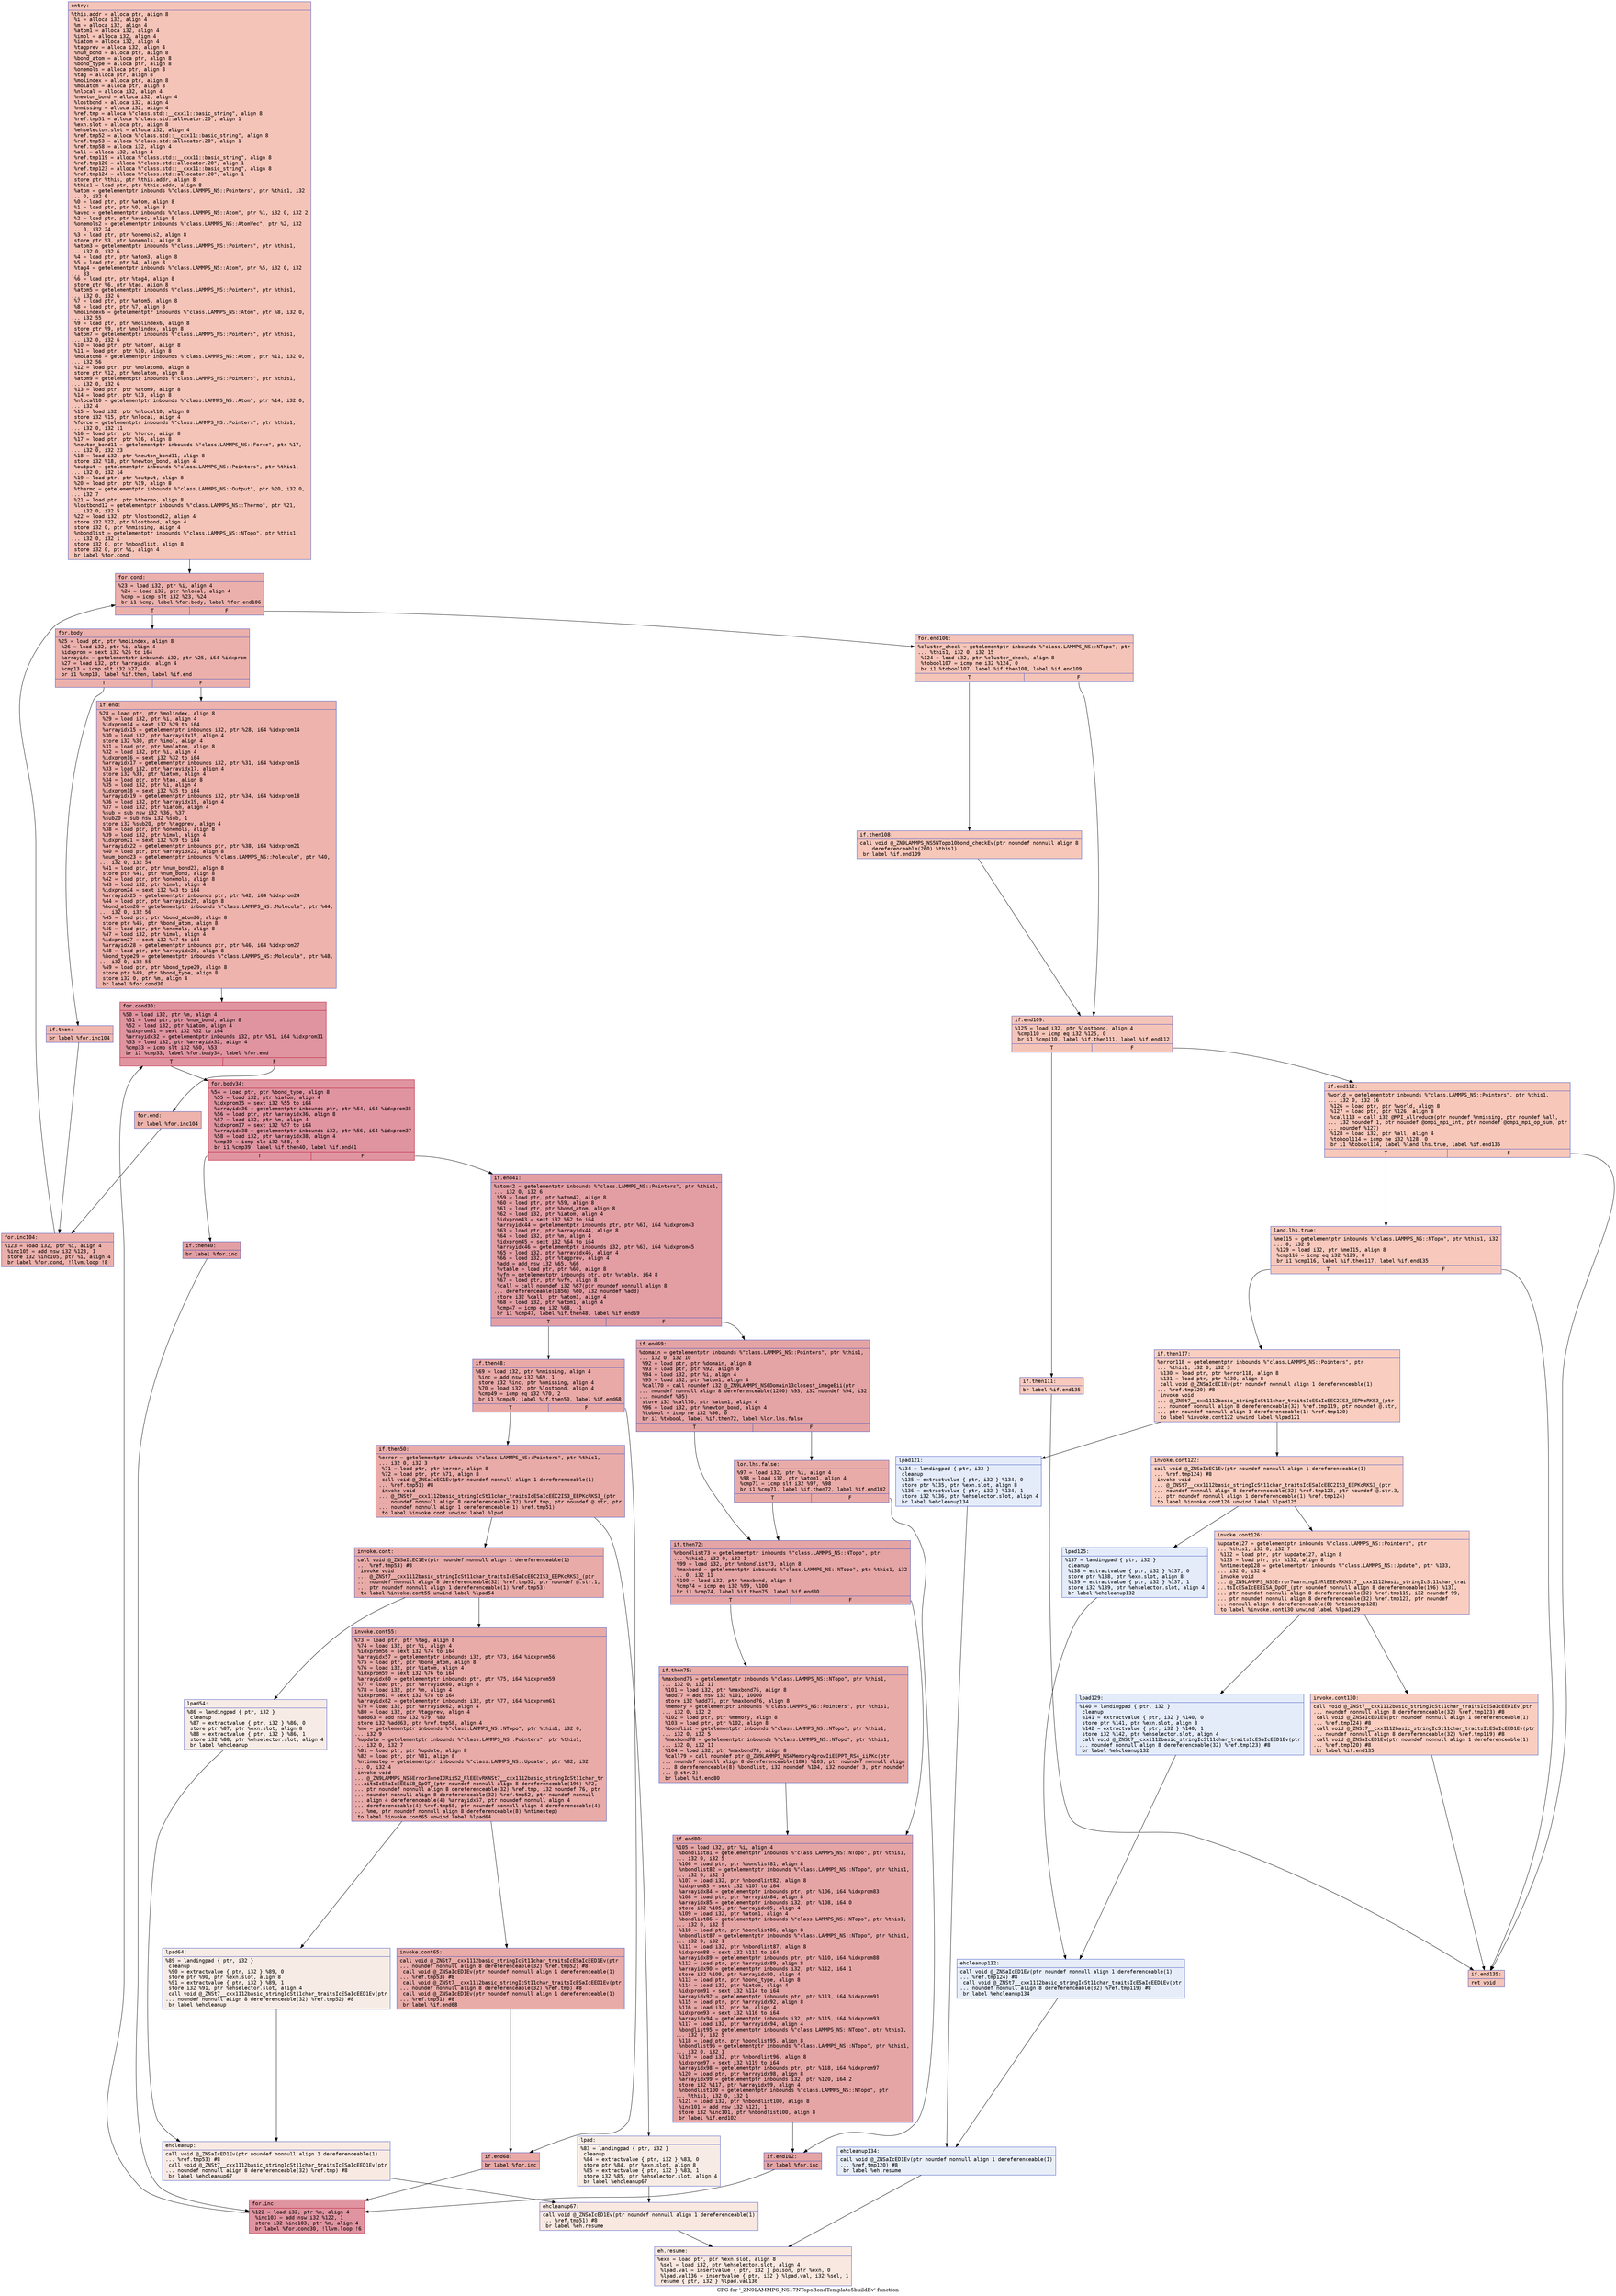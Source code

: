 digraph "CFG for '_ZN9LAMMPS_NS17NTopoBondTemplate5buildEv' function" {
	label="CFG for '_ZN9LAMMPS_NS17NTopoBondTemplate5buildEv' function";

	Node0x55579a8b9a80 [shape=record,color="#3d50c3ff", style=filled, fillcolor="#e97a5f70" fontname="Courier",label="{entry:\l|  %this.addr = alloca ptr, align 8\l  %i = alloca i32, align 4\l  %m = alloca i32, align 4\l  %atom1 = alloca i32, align 4\l  %imol = alloca i32, align 4\l  %iatom = alloca i32, align 4\l  %tagprev = alloca i32, align 4\l  %num_bond = alloca ptr, align 8\l  %bond_atom = alloca ptr, align 8\l  %bond_type = alloca ptr, align 8\l  %onemols = alloca ptr, align 8\l  %tag = alloca ptr, align 8\l  %molindex = alloca ptr, align 8\l  %molatom = alloca ptr, align 8\l  %nlocal = alloca i32, align 4\l  %newton_bond = alloca i32, align 4\l  %lostbond = alloca i32, align 4\l  %nmissing = alloca i32, align 4\l  %ref.tmp = alloca %\"class.std::__cxx11::basic_string\", align 8\l  %ref.tmp51 = alloca %\"class.std::allocator.20\", align 1\l  %exn.slot = alloca ptr, align 8\l  %ehselector.slot = alloca i32, align 4\l  %ref.tmp52 = alloca %\"class.std::__cxx11::basic_string\", align 8\l  %ref.tmp53 = alloca %\"class.std::allocator.20\", align 1\l  %ref.tmp58 = alloca i32, align 4\l  %all = alloca i32, align 4\l  %ref.tmp119 = alloca %\"class.std::__cxx11::basic_string\", align 8\l  %ref.tmp120 = alloca %\"class.std::allocator.20\", align 1\l  %ref.tmp123 = alloca %\"class.std::__cxx11::basic_string\", align 8\l  %ref.tmp124 = alloca %\"class.std::allocator.20\", align 1\l  store ptr %this, ptr %this.addr, align 8\l  %this1 = load ptr, ptr %this.addr, align 8\l  %atom = getelementptr inbounds %\"class.LAMMPS_NS::Pointers\", ptr %this1, i32\l... 0, i32 6\l  %0 = load ptr, ptr %atom, align 8\l  %1 = load ptr, ptr %0, align 8\l  %avec = getelementptr inbounds %\"class.LAMMPS_NS::Atom\", ptr %1, i32 0, i32 2\l  %2 = load ptr, ptr %avec, align 8\l  %onemols2 = getelementptr inbounds %\"class.LAMMPS_NS::AtomVec\", ptr %2, i32\l... 0, i32 24\l  %3 = load ptr, ptr %onemols2, align 8\l  store ptr %3, ptr %onemols, align 8\l  %atom3 = getelementptr inbounds %\"class.LAMMPS_NS::Pointers\", ptr %this1,\l... i32 0, i32 6\l  %4 = load ptr, ptr %atom3, align 8\l  %5 = load ptr, ptr %4, align 8\l  %tag4 = getelementptr inbounds %\"class.LAMMPS_NS::Atom\", ptr %5, i32 0, i32\l... 33\l  %6 = load ptr, ptr %tag4, align 8\l  store ptr %6, ptr %tag, align 8\l  %atom5 = getelementptr inbounds %\"class.LAMMPS_NS::Pointers\", ptr %this1,\l... i32 0, i32 6\l  %7 = load ptr, ptr %atom5, align 8\l  %8 = load ptr, ptr %7, align 8\l  %molindex6 = getelementptr inbounds %\"class.LAMMPS_NS::Atom\", ptr %8, i32 0,\l... i32 55\l  %9 = load ptr, ptr %molindex6, align 8\l  store ptr %9, ptr %molindex, align 8\l  %atom7 = getelementptr inbounds %\"class.LAMMPS_NS::Pointers\", ptr %this1,\l... i32 0, i32 6\l  %10 = load ptr, ptr %atom7, align 8\l  %11 = load ptr, ptr %10, align 8\l  %molatom8 = getelementptr inbounds %\"class.LAMMPS_NS::Atom\", ptr %11, i32 0,\l... i32 56\l  %12 = load ptr, ptr %molatom8, align 8\l  store ptr %12, ptr %molatom, align 8\l  %atom9 = getelementptr inbounds %\"class.LAMMPS_NS::Pointers\", ptr %this1,\l... i32 0, i32 6\l  %13 = load ptr, ptr %atom9, align 8\l  %14 = load ptr, ptr %13, align 8\l  %nlocal10 = getelementptr inbounds %\"class.LAMMPS_NS::Atom\", ptr %14, i32 0,\l... i32 4\l  %15 = load i32, ptr %nlocal10, align 8\l  store i32 %15, ptr %nlocal, align 4\l  %force = getelementptr inbounds %\"class.LAMMPS_NS::Pointers\", ptr %this1,\l... i32 0, i32 11\l  %16 = load ptr, ptr %force, align 8\l  %17 = load ptr, ptr %16, align 8\l  %newton_bond11 = getelementptr inbounds %\"class.LAMMPS_NS::Force\", ptr %17,\l... i32 0, i32 23\l  %18 = load i32, ptr %newton_bond11, align 8\l  store i32 %18, ptr %newton_bond, align 4\l  %output = getelementptr inbounds %\"class.LAMMPS_NS::Pointers\", ptr %this1,\l... i32 0, i32 14\l  %19 = load ptr, ptr %output, align 8\l  %20 = load ptr, ptr %19, align 8\l  %thermo = getelementptr inbounds %\"class.LAMMPS_NS::Output\", ptr %20, i32 0,\l... i32 7\l  %21 = load ptr, ptr %thermo, align 8\l  %lostbond12 = getelementptr inbounds %\"class.LAMMPS_NS::Thermo\", ptr %21,\l... i32 0, i32 5\l  %22 = load i32, ptr %lostbond12, align 4\l  store i32 %22, ptr %lostbond, align 4\l  store i32 0, ptr %nmissing, align 4\l  %nbondlist = getelementptr inbounds %\"class.LAMMPS_NS::NTopo\", ptr %this1,\l... i32 0, i32 1\l  store i32 0, ptr %nbondlist, align 8\l  store i32 0, ptr %i, align 4\l  br label %for.cond\l}"];
	Node0x55579a8b9a80 -> Node0x55579a8be770[tooltip="entry -> for.cond\nProbability 100.00%" ];
	Node0x55579a8be770 [shape=record,color="#3d50c3ff", style=filled, fillcolor="#d24b4070" fontname="Courier",label="{for.cond:\l|  %23 = load i32, ptr %i, align 4\l  %24 = load i32, ptr %nlocal, align 4\l  %cmp = icmp slt i32 %23, %24\l  br i1 %cmp, label %for.body, label %for.end106\l|{<s0>T|<s1>F}}"];
	Node0x55579a8be770:s0 -> Node0x55579a8bea10[tooltip="for.cond -> for.body\nProbability 96.88%" ];
	Node0x55579a8be770:s1 -> Node0x55579a8bea90[tooltip="for.cond -> for.end106\nProbability 3.12%" ];
	Node0x55579a8bea10 [shape=record,color="#3d50c3ff", style=filled, fillcolor="#d24b4070" fontname="Courier",label="{for.body:\l|  %25 = load ptr, ptr %molindex, align 8\l  %26 = load i32, ptr %i, align 4\l  %idxprom = sext i32 %26 to i64\l  %arrayidx = getelementptr inbounds i32, ptr %25, i64 %idxprom\l  %27 = load i32, ptr %arrayidx, align 4\l  %cmp13 = icmp slt i32 %27, 0\l  br i1 %cmp13, label %if.then, label %if.end\l|{<s0>T|<s1>F}}"];
	Node0x55579a8bea10:s0 -> Node0x55579a8bef50[tooltip="for.body -> if.then\nProbability 37.50%" ];
	Node0x55579a8bea10:s1 -> Node0x55579a8befc0[tooltip="for.body -> if.end\nProbability 62.50%" ];
	Node0x55579a8bef50 [shape=record,color="#3d50c3ff", style=filled, fillcolor="#dc5d4a70" fontname="Courier",label="{if.then:\l|  br label %for.inc104\l}"];
	Node0x55579a8bef50 -> Node0x55579a8bf0e0[tooltip="if.then -> for.inc104\nProbability 100.00%" ];
	Node0x55579a8befc0 [shape=record,color="#3d50c3ff", style=filled, fillcolor="#d6524470" fontname="Courier",label="{if.end:\l|  %28 = load ptr, ptr %molindex, align 8\l  %29 = load i32, ptr %i, align 4\l  %idxprom14 = sext i32 %29 to i64\l  %arrayidx15 = getelementptr inbounds i32, ptr %28, i64 %idxprom14\l  %30 = load i32, ptr %arrayidx15, align 4\l  store i32 %30, ptr %imol, align 4\l  %31 = load ptr, ptr %molatom, align 8\l  %32 = load i32, ptr %i, align 4\l  %idxprom16 = sext i32 %32 to i64\l  %arrayidx17 = getelementptr inbounds i32, ptr %31, i64 %idxprom16\l  %33 = load i32, ptr %arrayidx17, align 4\l  store i32 %33, ptr %iatom, align 4\l  %34 = load ptr, ptr %tag, align 8\l  %35 = load i32, ptr %i, align 4\l  %idxprom18 = sext i32 %35 to i64\l  %arrayidx19 = getelementptr inbounds i32, ptr %34, i64 %idxprom18\l  %36 = load i32, ptr %arrayidx19, align 4\l  %37 = load i32, ptr %iatom, align 4\l  %sub = sub nsw i32 %36, %37\l  %sub20 = sub nsw i32 %sub, 1\l  store i32 %sub20, ptr %tagprev, align 4\l  %38 = load ptr, ptr %onemols, align 8\l  %39 = load i32, ptr %imol, align 4\l  %idxprom21 = sext i32 %39 to i64\l  %arrayidx22 = getelementptr inbounds ptr, ptr %38, i64 %idxprom21\l  %40 = load ptr, ptr %arrayidx22, align 8\l  %num_bond23 = getelementptr inbounds %\"class.LAMMPS_NS::Molecule\", ptr %40,\l... i32 0, i32 54\l  %41 = load ptr, ptr %num_bond23, align 8\l  store ptr %41, ptr %num_bond, align 8\l  %42 = load ptr, ptr %onemols, align 8\l  %43 = load i32, ptr %imol, align 4\l  %idxprom24 = sext i32 %43 to i64\l  %arrayidx25 = getelementptr inbounds ptr, ptr %42, i64 %idxprom24\l  %44 = load ptr, ptr %arrayidx25, align 8\l  %bond_atom26 = getelementptr inbounds %\"class.LAMMPS_NS::Molecule\", ptr %44,\l... i32 0, i32 56\l  %45 = load ptr, ptr %bond_atom26, align 8\l  store ptr %45, ptr %bond_atom, align 8\l  %46 = load ptr, ptr %onemols, align 8\l  %47 = load i32, ptr %imol, align 4\l  %idxprom27 = sext i32 %47 to i64\l  %arrayidx28 = getelementptr inbounds ptr, ptr %46, i64 %idxprom27\l  %48 = load ptr, ptr %arrayidx28, align 8\l  %bond_type29 = getelementptr inbounds %\"class.LAMMPS_NS::Molecule\", ptr %48,\l... i32 0, i32 55\l  %49 = load ptr, ptr %bond_type29, align 8\l  store ptr %49, ptr %bond_type, align 8\l  store i32 0, ptr %m, align 4\l  br label %for.cond30\l}"];
	Node0x55579a8befc0 -> Node0x55579a8c1e40[tooltip="if.end -> for.cond30\nProbability 100.00%" ];
	Node0x55579a8c1e40 [shape=record,color="#b70d28ff", style=filled, fillcolor="#b70d2870" fontname="Courier",label="{for.cond30:\l|  %50 = load i32, ptr %m, align 4\l  %51 = load ptr, ptr %num_bond, align 8\l  %52 = load i32, ptr %iatom, align 4\l  %idxprom31 = sext i32 %52 to i64\l  %arrayidx32 = getelementptr inbounds i32, ptr %51, i64 %idxprom31\l  %53 = load i32, ptr %arrayidx32, align 4\l  %cmp33 = icmp slt i32 %50, %53\l  br i1 %cmp33, label %for.body34, label %for.end\l|{<s0>T|<s1>F}}"];
	Node0x55579a8c1e40:s0 -> Node0x55579a8c2350[tooltip="for.cond30 -> for.body34\nProbability 96.88%" ];
	Node0x55579a8c1e40:s1 -> Node0x55579a8c23d0[tooltip="for.cond30 -> for.end\nProbability 3.12%" ];
	Node0x55579a8c2350 [shape=record,color="#b70d28ff", style=filled, fillcolor="#b70d2870" fontname="Courier",label="{for.body34:\l|  %54 = load ptr, ptr %bond_type, align 8\l  %55 = load i32, ptr %iatom, align 4\l  %idxprom35 = sext i32 %55 to i64\l  %arrayidx36 = getelementptr inbounds ptr, ptr %54, i64 %idxprom35\l  %56 = load ptr, ptr %arrayidx36, align 8\l  %57 = load i32, ptr %m, align 4\l  %idxprom37 = sext i32 %57 to i64\l  %arrayidx38 = getelementptr inbounds i32, ptr %56, i64 %idxprom37\l  %58 = load i32, ptr %arrayidx38, align 4\l  %cmp39 = icmp sle i32 %58, 0\l  br i1 %cmp39, label %if.then40, label %if.end41\l|{<s0>T|<s1>F}}"];
	Node0x55579a8c2350:s0 -> Node0x55579a8c2b00[tooltip="for.body34 -> if.then40\nProbability 50.00%" ];
	Node0x55579a8c2350:s1 -> Node0x55579a8c2b80[tooltip="for.body34 -> if.end41\nProbability 50.00%" ];
	Node0x55579a8c2b00 [shape=record,color="#3d50c3ff", style=filled, fillcolor="#be242e70" fontname="Courier",label="{if.then40:\l|  br label %for.inc\l}"];
	Node0x55579a8c2b00 -> Node0x55579a8c2cb0[tooltip="if.then40 -> for.inc\nProbability 100.00%" ];
	Node0x55579a8c2b80 [shape=record,color="#3d50c3ff", style=filled, fillcolor="#be242e70" fontname="Courier",label="{if.end41:\l|  %atom42 = getelementptr inbounds %\"class.LAMMPS_NS::Pointers\", ptr %this1,\l... i32 0, i32 6\l  %59 = load ptr, ptr %atom42, align 8\l  %60 = load ptr, ptr %59, align 8\l  %61 = load ptr, ptr %bond_atom, align 8\l  %62 = load i32, ptr %iatom, align 4\l  %idxprom43 = sext i32 %62 to i64\l  %arrayidx44 = getelementptr inbounds ptr, ptr %61, i64 %idxprom43\l  %63 = load ptr, ptr %arrayidx44, align 8\l  %64 = load i32, ptr %m, align 4\l  %idxprom45 = sext i32 %64 to i64\l  %arrayidx46 = getelementptr inbounds i32, ptr %63, i64 %idxprom45\l  %65 = load i32, ptr %arrayidx46, align 4\l  %66 = load i32, ptr %tagprev, align 4\l  %add = add nsw i32 %65, %66\l  %vtable = load ptr, ptr %60, align 8\l  %vfn = getelementptr inbounds ptr, ptr %vtable, i64 8\l  %67 = load ptr, ptr %vfn, align 8\l  %call = call noundef i32 %67(ptr noundef nonnull align 8\l... dereferenceable(1856) %60, i32 noundef %add)\l  store i32 %call, ptr %atom1, align 4\l  %68 = load i32, ptr %atom1, align 4\l  %cmp47 = icmp eq i32 %68, -1\l  br i1 %cmp47, label %if.then48, label %if.end69\l|{<s0>T|<s1>F}}"];
	Node0x55579a8c2b80:s0 -> Node0x55579a8be2a0[tooltip="if.end41 -> if.then48\nProbability 37.50%" ];
	Node0x55579a8c2b80:s1 -> Node0x55579a8c4220[tooltip="if.end41 -> if.end69\nProbability 62.50%" ];
	Node0x55579a8be2a0 [shape=record,color="#3d50c3ff", style=filled, fillcolor="#ca3b3770" fontname="Courier",label="{if.then48:\l|  %69 = load i32, ptr %nmissing, align 4\l  %inc = add nsw i32 %69, 1\l  store i32 %inc, ptr %nmissing, align 4\l  %70 = load i32, ptr %lostbond, align 4\l  %cmp49 = icmp eq i32 %70, 2\l  br i1 %cmp49, label %if.then50, label %if.end68\l|{<s0>T|<s1>F}}"];
	Node0x55579a8be2a0:s0 -> Node0x55579a8c46b0[tooltip="if.then48 -> if.then50\nProbability 50.00%" ];
	Node0x55579a8be2a0:s1 -> Node0x55579a8c4730[tooltip="if.then48 -> if.end68\nProbability 50.00%" ];
	Node0x55579a8c46b0 [shape=record,color="#3d50c3ff", style=filled, fillcolor="#cc403a70" fontname="Courier",label="{if.then50:\l|  %error = getelementptr inbounds %\"class.LAMMPS_NS::Pointers\", ptr %this1,\l... i32 0, i32 3\l  %71 = load ptr, ptr %error, align 8\l  %72 = load ptr, ptr %71, align 8\l  call void @_ZNSaIcEC1Ev(ptr noundef nonnull align 1 dereferenceable(1)\l... %ref.tmp51) #8\l  invoke void\l... @_ZNSt7__cxx1112basic_stringIcSt11char_traitsIcESaIcEEC2IS3_EEPKcRKS3_(ptr\l... noundef nonnull align 8 dereferenceable(32) %ref.tmp, ptr noundef @.str, ptr\l... noundef nonnull align 1 dereferenceable(1) %ref.tmp51)\l          to label %invoke.cont unwind label %lpad\l}"];
	Node0x55579a8c46b0 -> Node0x55579a8c4d90[tooltip="if.then50 -> invoke.cont\nProbability 100.00%" ];
	Node0x55579a8c46b0 -> Node0x55579a8c4e70[tooltip="if.then50 -> lpad\nProbability 0.00%" ];
	Node0x55579a8c4d90 [shape=record,color="#3d50c3ff", style=filled, fillcolor="#cc403a70" fontname="Courier",label="{invoke.cont:\l|  call void @_ZNSaIcEC1Ev(ptr noundef nonnull align 1 dereferenceable(1)\l... %ref.tmp53) #8\l  invoke void\l... @_ZNSt7__cxx1112basic_stringIcSt11char_traitsIcESaIcEEC2IS3_EEPKcRKS3_(ptr\l... noundef nonnull align 8 dereferenceable(32) %ref.tmp52, ptr noundef @.str.1,\l... ptr noundef nonnull align 1 dereferenceable(1) %ref.tmp53)\l          to label %invoke.cont55 unwind label %lpad54\l}"];
	Node0x55579a8c4d90 -> Node0x55579a8c5200[tooltip="invoke.cont -> invoke.cont55\nProbability 100.00%" ];
	Node0x55579a8c4d90 -> Node0x55579a8c5250[tooltip="invoke.cont -> lpad54\nProbability 0.00%" ];
	Node0x55579a8c5200 [shape=record,color="#3d50c3ff", style=filled, fillcolor="#cc403a70" fontname="Courier",label="{invoke.cont55:\l|  %73 = load ptr, ptr %tag, align 8\l  %74 = load i32, ptr %i, align 4\l  %idxprom56 = sext i32 %74 to i64\l  %arrayidx57 = getelementptr inbounds i32, ptr %73, i64 %idxprom56\l  %75 = load ptr, ptr %bond_atom, align 8\l  %76 = load i32, ptr %iatom, align 4\l  %idxprom59 = sext i32 %76 to i64\l  %arrayidx60 = getelementptr inbounds ptr, ptr %75, i64 %idxprom59\l  %77 = load ptr, ptr %arrayidx60, align 8\l  %78 = load i32, ptr %m, align 4\l  %idxprom61 = sext i32 %78 to i64\l  %arrayidx62 = getelementptr inbounds i32, ptr %77, i64 %idxprom61\l  %79 = load i32, ptr %arrayidx62, align 4\l  %80 = load i32, ptr %tagprev, align 4\l  %add63 = add nsw i32 %79, %80\l  store i32 %add63, ptr %ref.tmp58, align 4\l  %me = getelementptr inbounds %\"class.LAMMPS_NS::NTopo\", ptr %this1, i32 0,\l... i32 9\l  %update = getelementptr inbounds %\"class.LAMMPS_NS::Pointers\", ptr %this1,\l... i32 0, i32 7\l  %81 = load ptr, ptr %update, align 8\l  %82 = load ptr, ptr %81, align 8\l  %ntimestep = getelementptr inbounds %\"class.LAMMPS_NS::Update\", ptr %82, i32\l... 0, i32 4\l  invoke void\l... @_ZN9LAMMPS_NS5Error3oneIJRiiS2_RlEEEvRKNSt7__cxx1112basic_stringIcSt11char_tr\l...aitsIcESaIcEEEiSB_DpOT_(ptr noundef nonnull align 8 dereferenceable(196) %72,\l... ptr noundef nonnull align 8 dereferenceable(32) %ref.tmp, i32 noundef 76, ptr\l... noundef nonnull align 8 dereferenceable(32) %ref.tmp52, ptr noundef nonnull\l... align 4 dereferenceable(4) %arrayidx57, ptr noundef nonnull align 4\l... dereferenceable(4) %ref.tmp58, ptr noundef nonnull align 4 dereferenceable(4)\l... %me, ptr noundef nonnull align 8 dereferenceable(8) %ntimestep)\l          to label %invoke.cont65 unwind label %lpad64\l}"];
	Node0x55579a8c5200 -> Node0x55579a8c51b0[tooltip="invoke.cont55 -> invoke.cont65\nProbability 100.00%" ];
	Node0x55579a8c5200 -> Node0x55579a8c62c0[tooltip="invoke.cont55 -> lpad64\nProbability 0.00%" ];
	Node0x55579a8c51b0 [shape=record,color="#3d50c3ff", style=filled, fillcolor="#cc403a70" fontname="Courier",label="{invoke.cont65:\l|  call void @_ZNSt7__cxx1112basic_stringIcSt11char_traitsIcESaIcEED1Ev(ptr\l... noundef nonnull align 8 dereferenceable(32) %ref.tmp52) #8\l  call void @_ZNSaIcED1Ev(ptr noundef nonnull align 1 dereferenceable(1)\l... %ref.tmp53) #8\l  call void @_ZNSt7__cxx1112basic_stringIcSt11char_traitsIcESaIcEED1Ev(ptr\l... noundef nonnull align 8 dereferenceable(32) %ref.tmp) #8\l  call void @_ZNSaIcED1Ev(ptr noundef nonnull align 1 dereferenceable(1)\l... %ref.tmp51) #8\l  br label %if.end68\l}"];
	Node0x55579a8c51b0 -> Node0x55579a8c4730[tooltip="invoke.cont65 -> if.end68\nProbability 100.00%" ];
	Node0x55579a8c4e70 [shape=record,color="#3d50c3ff", style=filled, fillcolor="#ecd3c570" fontname="Courier",label="{lpad:\l|  %83 = landingpad \{ ptr, i32 \}\l          cleanup\l  %84 = extractvalue \{ ptr, i32 \} %83, 0\l  store ptr %84, ptr %exn.slot, align 8\l  %85 = extractvalue \{ ptr, i32 \} %83, 1\l  store i32 %85, ptr %ehselector.slot, align 4\l  br label %ehcleanup67\l}"];
	Node0x55579a8c4e70 -> Node0x55579a8c6f90[tooltip="lpad -> ehcleanup67\nProbability 100.00%" ];
	Node0x55579a8c5250 [shape=record,color="#3d50c3ff", style=filled, fillcolor="#ecd3c570" fontname="Courier",label="{lpad54:\l|  %86 = landingpad \{ ptr, i32 \}\l          cleanup\l  %87 = extractvalue \{ ptr, i32 \} %86, 0\l  store ptr %87, ptr %exn.slot, align 8\l  %88 = extractvalue \{ ptr, i32 \} %86, 1\l  store i32 %88, ptr %ehselector.slot, align 4\l  br label %ehcleanup\l}"];
	Node0x55579a8c5250 -> Node0x55579a8c7360[tooltip="lpad54 -> ehcleanup\nProbability 100.00%" ];
	Node0x55579a8c62c0 [shape=record,color="#3d50c3ff", style=filled, fillcolor="#ecd3c570" fontname="Courier",label="{lpad64:\l|  %89 = landingpad \{ ptr, i32 \}\l          cleanup\l  %90 = extractvalue \{ ptr, i32 \} %89, 0\l  store ptr %90, ptr %exn.slot, align 8\l  %91 = extractvalue \{ ptr, i32 \} %89, 1\l  store i32 %91, ptr %ehselector.slot, align 4\l  call void @_ZNSt7__cxx1112basic_stringIcSt11char_traitsIcESaIcEED1Ev(ptr\l... noundef nonnull align 8 dereferenceable(32) %ref.tmp52) #8\l  br label %ehcleanup\l}"];
	Node0x55579a8c62c0 -> Node0x55579a8c7360[tooltip="lpad64 -> ehcleanup\nProbability 100.00%" ];
	Node0x55579a8c7360 [shape=record,color="#3d50c3ff", style=filled, fillcolor="#efcebd70" fontname="Courier",label="{ehcleanup:\l|  call void @_ZNSaIcED1Ev(ptr noundef nonnull align 1 dereferenceable(1)\l... %ref.tmp53) #8\l  call void @_ZNSt7__cxx1112basic_stringIcSt11char_traitsIcESaIcEED1Ev(ptr\l... noundef nonnull align 8 dereferenceable(32) %ref.tmp) #8\l  br label %ehcleanup67\l}"];
	Node0x55579a8c7360 -> Node0x55579a8c6f90[tooltip="ehcleanup -> ehcleanup67\nProbability 100.00%" ];
	Node0x55579a8c6f90 [shape=record,color="#3d50c3ff", style=filled, fillcolor="#f1ccb870" fontname="Courier",label="{ehcleanup67:\l|  call void @_ZNSaIcED1Ev(ptr noundef nonnull align 1 dereferenceable(1)\l... %ref.tmp51) #8\l  br label %eh.resume\l}"];
	Node0x55579a8c6f90 -> Node0x55579a8c7c70[tooltip="ehcleanup67 -> eh.resume\nProbability 100.00%" ];
	Node0x55579a8c4730 [shape=record,color="#3d50c3ff", style=filled, fillcolor="#ca3b3770" fontname="Courier",label="{if.end68:\l|  br label %for.inc\l}"];
	Node0x55579a8c4730 -> Node0x55579a8c2cb0[tooltip="if.end68 -> for.inc\nProbability 100.00%" ];
	Node0x55579a8c4220 [shape=record,color="#3d50c3ff", style=filled, fillcolor="#c32e3170" fontname="Courier",label="{if.end69:\l|  %domain = getelementptr inbounds %\"class.LAMMPS_NS::Pointers\", ptr %this1,\l... i32 0, i32 10\l  %92 = load ptr, ptr %domain, align 8\l  %93 = load ptr, ptr %92, align 8\l  %94 = load i32, ptr %i, align 4\l  %95 = load i32, ptr %atom1, align 4\l  %call70 = call noundef i32 @_ZN9LAMMPS_NS6Domain13closest_imageEii(ptr\l... noundef nonnull align 8 dereferenceable(1200) %93, i32 noundef %94, i32\l... noundef %95)\l  store i32 %call70, ptr %atom1, align 4\l  %96 = load i32, ptr %newton_bond, align 4\l  %tobool = icmp ne i32 %96, 0\l  br i1 %tobool, label %if.then72, label %lor.lhs.false\l|{<s0>T|<s1>F}}"];
	Node0x55579a8c4220:s0 -> Node0x55579a8c14b0[tooltip="if.end69 -> if.then72\nProbability 62.50%" ];
	Node0x55579a8c4220:s1 -> Node0x55579a8c1500[tooltip="if.end69 -> lor.lhs.false\nProbability 37.50%" ];
	Node0x55579a8c1500 [shape=record,color="#3d50c3ff", style=filled, fillcolor="#cc403a70" fontname="Courier",label="{lor.lhs.false:\l|  %97 = load i32, ptr %i, align 4\l  %98 = load i32, ptr %atom1, align 4\l  %cmp71 = icmp slt i32 %97, %98\l  br i1 %cmp71, label %if.then72, label %if.end102\l|{<s0>T|<s1>F}}"];
	Node0x55579a8c1500:s0 -> Node0x55579a8c14b0[tooltip="lor.lhs.false -> if.then72\nProbability 50.00%" ];
	Node0x55579a8c1500:s1 -> Node0x55579a8c1840[tooltip="lor.lhs.false -> if.end102\nProbability 50.00%" ];
	Node0x55579a8c14b0 [shape=record,color="#3d50c3ff", style=filled, fillcolor="#c5333470" fontname="Courier",label="{if.then72:\l|  %nbondlist73 = getelementptr inbounds %\"class.LAMMPS_NS::NTopo\", ptr\l... %this1, i32 0, i32 1\l  %99 = load i32, ptr %nbondlist73, align 8\l  %maxbond = getelementptr inbounds %\"class.LAMMPS_NS::NTopo\", ptr %this1, i32\l... 0, i32 11\l  %100 = load i32, ptr %maxbond, align 8\l  %cmp74 = icmp eq i32 %99, %100\l  br i1 %cmp74, label %if.then75, label %if.end80\l|{<s0>T|<s1>F}}"];
	Node0x55579a8c14b0:s0 -> Node0x55579a8c93f0[tooltip="if.then72 -> if.then75\nProbability 50.00%" ];
	Node0x55579a8c14b0:s1 -> Node0x55579a8c9470[tooltip="if.then72 -> if.end80\nProbability 50.00%" ];
	Node0x55579a8c93f0 [shape=record,color="#3d50c3ff", style=filled, fillcolor="#cc403a70" fontname="Courier",label="{if.then75:\l|  %maxbond76 = getelementptr inbounds %\"class.LAMMPS_NS::NTopo\", ptr %this1,\l... i32 0, i32 11\l  %101 = load i32, ptr %maxbond76, align 8\l  %add77 = add nsw i32 %101, 10000\l  store i32 %add77, ptr %maxbond76, align 8\l  %memory = getelementptr inbounds %\"class.LAMMPS_NS::Pointers\", ptr %this1,\l... i32 0, i32 2\l  %102 = load ptr, ptr %memory, align 8\l  %103 = load ptr, ptr %102, align 8\l  %bondlist = getelementptr inbounds %\"class.LAMMPS_NS::NTopo\", ptr %this1,\l... i32 0, i32 5\l  %maxbond78 = getelementptr inbounds %\"class.LAMMPS_NS::NTopo\", ptr %this1,\l... i32 0, i32 11\l  %104 = load i32, ptr %maxbond78, align 8\l  %call79 = call noundef ptr @_ZN9LAMMPS_NS6Memory4growIiEEPPT_RS4_iiPKc(ptr\l... noundef nonnull align 8 dereferenceable(184) %103, ptr noundef nonnull align\l... 8 dereferenceable(8) %bondlist, i32 noundef %104, i32 noundef 3, ptr noundef\l... @.str.2)\l  br label %if.end80\l}"];
	Node0x55579a8c93f0 -> Node0x55579a8c9470[tooltip="if.then75 -> if.end80\nProbability 100.00%" ];
	Node0x55579a8c9470 [shape=record,color="#3d50c3ff", style=filled, fillcolor="#c5333470" fontname="Courier",label="{if.end80:\l|  %105 = load i32, ptr %i, align 4\l  %bondlist81 = getelementptr inbounds %\"class.LAMMPS_NS::NTopo\", ptr %this1,\l... i32 0, i32 5\l  %106 = load ptr, ptr %bondlist81, align 8\l  %nbondlist82 = getelementptr inbounds %\"class.LAMMPS_NS::NTopo\", ptr %this1,\l... i32 0, i32 1\l  %107 = load i32, ptr %nbondlist82, align 8\l  %idxprom83 = sext i32 %107 to i64\l  %arrayidx84 = getelementptr inbounds ptr, ptr %106, i64 %idxprom83\l  %108 = load ptr, ptr %arrayidx84, align 8\l  %arrayidx85 = getelementptr inbounds i32, ptr %108, i64 0\l  store i32 %105, ptr %arrayidx85, align 4\l  %109 = load i32, ptr %atom1, align 4\l  %bondlist86 = getelementptr inbounds %\"class.LAMMPS_NS::NTopo\", ptr %this1,\l... i32 0, i32 5\l  %110 = load ptr, ptr %bondlist86, align 8\l  %nbondlist87 = getelementptr inbounds %\"class.LAMMPS_NS::NTopo\", ptr %this1,\l... i32 0, i32 1\l  %111 = load i32, ptr %nbondlist87, align 8\l  %idxprom88 = sext i32 %111 to i64\l  %arrayidx89 = getelementptr inbounds ptr, ptr %110, i64 %idxprom88\l  %112 = load ptr, ptr %arrayidx89, align 8\l  %arrayidx90 = getelementptr inbounds i32, ptr %112, i64 1\l  store i32 %109, ptr %arrayidx90, align 4\l  %113 = load ptr, ptr %bond_type, align 8\l  %114 = load i32, ptr %iatom, align 4\l  %idxprom91 = sext i32 %114 to i64\l  %arrayidx92 = getelementptr inbounds ptr, ptr %113, i64 %idxprom91\l  %115 = load ptr, ptr %arrayidx92, align 8\l  %116 = load i32, ptr %m, align 4\l  %idxprom93 = sext i32 %116 to i64\l  %arrayidx94 = getelementptr inbounds i32, ptr %115, i64 %idxprom93\l  %117 = load i32, ptr %arrayidx94, align 4\l  %bondlist95 = getelementptr inbounds %\"class.LAMMPS_NS::NTopo\", ptr %this1,\l... i32 0, i32 5\l  %118 = load ptr, ptr %bondlist95, align 8\l  %nbondlist96 = getelementptr inbounds %\"class.LAMMPS_NS::NTopo\", ptr %this1,\l... i32 0, i32 1\l  %119 = load i32, ptr %nbondlist96, align 8\l  %idxprom97 = sext i32 %119 to i64\l  %arrayidx98 = getelementptr inbounds ptr, ptr %118, i64 %idxprom97\l  %120 = load ptr, ptr %arrayidx98, align 8\l  %arrayidx99 = getelementptr inbounds i32, ptr %120, i64 2\l  store i32 %117, ptr %arrayidx99, align 4\l  %nbondlist100 = getelementptr inbounds %\"class.LAMMPS_NS::NTopo\", ptr\l... %this1, i32 0, i32 1\l  %121 = load i32, ptr %nbondlist100, align 8\l  %inc101 = add nsw i32 %121, 1\l  store i32 %inc101, ptr %nbondlist100, align 8\l  br label %if.end102\l}"];
	Node0x55579a8c9470 -> Node0x55579a8c1840[tooltip="if.end80 -> if.end102\nProbability 100.00%" ];
	Node0x55579a8c1840 [shape=record,color="#3d50c3ff", style=filled, fillcolor="#c32e3170" fontname="Courier",label="{if.end102:\l|  br label %for.inc\l}"];
	Node0x55579a8c1840 -> Node0x55579a8c2cb0[tooltip="if.end102 -> for.inc\nProbability 100.00%" ];
	Node0x55579a8c2cb0 [shape=record,color="#b70d28ff", style=filled, fillcolor="#b70d2870" fontname="Courier",label="{for.inc:\l|  %122 = load i32, ptr %m, align 4\l  %inc103 = add nsw i32 %122, 1\l  store i32 %inc103, ptr %m, align 4\l  br label %for.cond30, !llvm.loop !6\l}"];
	Node0x55579a8c2cb0 -> Node0x55579a8c1e40[tooltip="for.inc -> for.cond30\nProbability 100.00%" ];
	Node0x55579a8c23d0 [shape=record,color="#3d50c3ff", style=filled, fillcolor="#d6524470" fontname="Courier",label="{for.end:\l|  br label %for.inc104\l}"];
	Node0x55579a8c23d0 -> Node0x55579a8bf0e0[tooltip="for.end -> for.inc104\nProbability 100.00%" ];
	Node0x55579a8bf0e0 [shape=record,color="#3d50c3ff", style=filled, fillcolor="#d24b4070" fontname="Courier",label="{for.inc104:\l|  %123 = load i32, ptr %i, align 4\l  %inc105 = add nsw i32 %123, 1\l  store i32 %inc105, ptr %i, align 4\l  br label %for.cond, !llvm.loop !8\l}"];
	Node0x55579a8bf0e0 -> Node0x55579a8be770[tooltip="for.inc104 -> for.cond\nProbability 100.00%" ];
	Node0x55579a8bea90 [shape=record,color="#3d50c3ff", style=filled, fillcolor="#e97a5f70" fontname="Courier",label="{for.end106:\l|  %cluster_check = getelementptr inbounds %\"class.LAMMPS_NS::NTopo\", ptr\l... %this1, i32 0, i32 15\l  %124 = load i32, ptr %cluster_check, align 8\l  %tobool107 = icmp ne i32 %124, 0\l  br i1 %tobool107, label %if.then108, label %if.end109\l|{<s0>T|<s1>F}}"];
	Node0x55579a8bea90:s0 -> Node0x55579a8cdfe0[tooltip="for.end106 -> if.then108\nProbability 62.50%" ];
	Node0x55579a8bea90:s1 -> Node0x55579a8ce060[tooltip="for.end106 -> if.end109\nProbability 37.50%" ];
	Node0x55579a8cdfe0 [shape=record,color="#3d50c3ff", style=filled, fillcolor="#ec7f6370" fontname="Courier",label="{if.then108:\l|  call void @_ZN9LAMMPS_NS5NTopo10bond_checkEv(ptr noundef nonnull align 8\l... dereferenceable(260) %this1)\l  br label %if.end109\l}"];
	Node0x55579a8cdfe0 -> Node0x55579a8ce060[tooltip="if.then108 -> if.end109\nProbability 100.00%" ];
	Node0x55579a8ce060 [shape=record,color="#3d50c3ff", style=filled, fillcolor="#e97a5f70" fontname="Courier",label="{if.end109:\l|  %125 = load i32, ptr %lostbond, align 4\l  %cmp110 = icmp eq i32 %125, 0\l  br i1 %cmp110, label %if.then111, label %if.end112\l|{<s0>T|<s1>F}}"];
	Node0x55579a8ce060:s0 -> Node0x55579a8ce500[tooltip="if.end109 -> if.then111\nProbability 37.50%" ];
	Node0x55579a8ce060:s1 -> Node0x55579a8ce550[tooltip="if.end109 -> if.end112\nProbability 62.50%" ];
	Node0x55579a8ce500 [shape=record,color="#3d50c3ff", style=filled, fillcolor="#ef886b70" fontname="Courier",label="{if.then111:\l|  br label %if.end135\l}"];
	Node0x55579a8ce500 -> Node0x55579a8ce680[tooltip="if.then111 -> if.end135\nProbability 100.00%" ];
	Node0x55579a8ce550 [shape=record,color="#3d50c3ff", style=filled, fillcolor="#ec7f6370" fontname="Courier",label="{if.end112:\l|  %world = getelementptr inbounds %\"class.LAMMPS_NS::Pointers\", ptr %this1,\l... i32 0, i32 16\l  %126 = load ptr, ptr %world, align 8\l  %127 = load ptr, ptr %126, align 8\l  %call113 = call i32 @MPI_Allreduce(ptr noundef %nmissing, ptr noundef %all,\l... i32 noundef 1, ptr noundef @ompi_mpi_int, ptr noundef @ompi_mpi_op_sum, ptr\l... noundef %127)\l  %128 = load i32, ptr %all, align 4\l  %tobool114 = icmp ne i32 %128, 0\l  br i1 %tobool114, label %land.lhs.true, label %if.end135\l|{<s0>T|<s1>F}}"];
	Node0x55579a8ce550:s0 -> Node0x55579a8ced10[tooltip="if.end112 -> land.lhs.true\nProbability 62.50%" ];
	Node0x55579a8ce550:s1 -> Node0x55579a8ce680[tooltip="if.end112 -> if.end135\nProbability 37.50%" ];
	Node0x55579a8ced10 [shape=record,color="#3d50c3ff", style=filled, fillcolor="#ed836670" fontname="Courier",label="{land.lhs.true:\l|  %me115 = getelementptr inbounds %\"class.LAMMPS_NS::NTopo\", ptr %this1, i32\l... 0, i32 9\l  %129 = load i32, ptr %me115, align 8\l  %cmp116 = icmp eq i32 %129, 0\l  br i1 %cmp116, label %if.then117, label %if.end135\l|{<s0>T|<s1>F}}"];
	Node0x55579a8ced10:s0 -> Node0x55579a8cf030[tooltip="land.lhs.true -> if.then117\nProbability 37.50%" ];
	Node0x55579a8ced10:s1 -> Node0x55579a8ce680[tooltip="land.lhs.true -> if.end135\nProbability 62.50%" ];
	Node0x55579a8cf030 [shape=record,color="#3d50c3ff", style=filled, fillcolor="#f2907270" fontname="Courier",label="{if.then117:\l|  %error118 = getelementptr inbounds %\"class.LAMMPS_NS::Pointers\", ptr\l... %this1, i32 0, i32 3\l  %130 = load ptr, ptr %error118, align 8\l  %131 = load ptr, ptr %130, align 8\l  call void @_ZNSaIcEC1Ev(ptr noundef nonnull align 1 dereferenceable(1)\l... %ref.tmp120) #8\l  invoke void\l... @_ZNSt7__cxx1112basic_stringIcSt11char_traitsIcESaIcEEC2IS3_EEPKcRKS3_(ptr\l... noundef nonnull align 8 dereferenceable(32) %ref.tmp119, ptr noundef @.str,\l... ptr noundef nonnull align 1 dereferenceable(1) %ref.tmp120)\l          to label %invoke.cont122 unwind label %lpad121\l}"];
	Node0x55579a8cf030 -> Node0x55579a8cf4d0[tooltip="if.then117 -> invoke.cont122\nProbability 100.00%" ];
	Node0x55579a8cf030 -> Node0x55579a8cf550[tooltip="if.then117 -> lpad121\nProbability 0.00%" ];
	Node0x55579a8cf4d0 [shape=record,color="#3d50c3ff", style=filled, fillcolor="#f2907270" fontname="Courier",label="{invoke.cont122:\l|  call void @_ZNSaIcEC1Ev(ptr noundef nonnull align 1 dereferenceable(1)\l... %ref.tmp124) #8\l  invoke void\l... @_ZNSt7__cxx1112basic_stringIcSt11char_traitsIcESaIcEEC2IS3_EEPKcRKS3_(ptr\l... noundef nonnull align 8 dereferenceable(32) %ref.tmp123, ptr noundef @.str.3,\l... ptr noundef nonnull align 1 dereferenceable(1) %ref.tmp124)\l          to label %invoke.cont126 unwind label %lpad125\l}"];
	Node0x55579a8cf4d0 -> Node0x55579a8cf870[tooltip="invoke.cont122 -> invoke.cont126\nProbability 100.00%" ];
	Node0x55579a8cf4d0 -> Node0x55579a8cf8c0[tooltip="invoke.cont122 -> lpad125\nProbability 0.00%" ];
	Node0x55579a8cf870 [shape=record,color="#3d50c3ff", style=filled, fillcolor="#f2907270" fontname="Courier",label="{invoke.cont126:\l|  %update127 = getelementptr inbounds %\"class.LAMMPS_NS::Pointers\", ptr\l... %this1, i32 0, i32 7\l  %132 = load ptr, ptr %update127, align 8\l  %133 = load ptr, ptr %132, align 8\l  %ntimestep128 = getelementptr inbounds %\"class.LAMMPS_NS::Update\", ptr %133,\l... i32 0, i32 4\l  invoke void\l... @_ZN9LAMMPS_NS5Error7warningIJRlEEEvRKNSt7__cxx1112basic_stringIcSt11char_trai\l...tsIcESaIcEEEiSA_DpOT_(ptr noundef nonnull align 8 dereferenceable(196) %131,\l... ptr noundef nonnull align 8 dereferenceable(32) %ref.tmp119, i32 noundef 99,\l... ptr noundef nonnull align 8 dereferenceable(32) %ref.tmp123, ptr noundef\l... nonnull align 8 dereferenceable(8) %ntimestep128)\l          to label %invoke.cont130 unwind label %lpad129\l}"];
	Node0x55579a8cf870 -> Node0x55579a8cf820[tooltip="invoke.cont126 -> invoke.cont130\nProbability 100.00%" ];
	Node0x55579a8cf870 -> Node0x55579a8cfe70[tooltip="invoke.cont126 -> lpad129\nProbability 0.00%" ];
	Node0x55579a8cf820 [shape=record,color="#3d50c3ff", style=filled, fillcolor="#f2907270" fontname="Courier",label="{invoke.cont130:\l|  call void @_ZNSt7__cxx1112basic_stringIcSt11char_traitsIcESaIcEED1Ev(ptr\l... noundef nonnull align 8 dereferenceable(32) %ref.tmp123) #8\l  call void @_ZNSaIcED1Ev(ptr noundef nonnull align 1 dereferenceable(1)\l... %ref.tmp124) #8\l  call void @_ZNSt7__cxx1112basic_stringIcSt11char_traitsIcESaIcEED1Ev(ptr\l... noundef nonnull align 8 dereferenceable(32) %ref.tmp119) #8\l  call void @_ZNSaIcED1Ev(ptr noundef nonnull align 1 dereferenceable(1)\l... %ref.tmp120) #8\l  br label %if.end135\l}"];
	Node0x55579a8cf820 -> Node0x55579a8ce680[tooltip="invoke.cont130 -> if.end135\nProbability 100.00%" ];
	Node0x55579a8cf550 [shape=record,color="#3d50c3ff", style=filled, fillcolor="#c1d4f470" fontname="Courier",label="{lpad121:\l|  %134 = landingpad \{ ptr, i32 \}\l          cleanup\l  %135 = extractvalue \{ ptr, i32 \} %134, 0\l  store ptr %135, ptr %exn.slot, align 8\l  %136 = extractvalue \{ ptr, i32 \} %134, 1\l  store i32 %136, ptr %ehselector.slot, align 4\l  br label %ehcleanup134\l}"];
	Node0x55579a8cf550 -> Node0x55579a8d08f0[tooltip="lpad121 -> ehcleanup134\nProbability 100.00%" ];
	Node0x55579a8cf8c0 [shape=record,color="#3d50c3ff", style=filled, fillcolor="#c1d4f470" fontname="Courier",label="{lpad125:\l|  %137 = landingpad \{ ptr, i32 \}\l          cleanup\l  %138 = extractvalue \{ ptr, i32 \} %137, 0\l  store ptr %138, ptr %exn.slot, align 8\l  %139 = extractvalue \{ ptr, i32 \} %137, 1\l  store i32 %139, ptr %ehselector.slot, align 4\l  br label %ehcleanup132\l}"];
	Node0x55579a8cf8c0 -> Node0x55579a8c3920[tooltip="lpad125 -> ehcleanup132\nProbability 100.00%" ];
	Node0x55579a8cfe70 [shape=record,color="#3d50c3ff", style=filled, fillcolor="#c1d4f470" fontname="Courier",label="{lpad129:\l|  %140 = landingpad \{ ptr, i32 \}\l          cleanup\l  %141 = extractvalue \{ ptr, i32 \} %140, 0\l  store ptr %141, ptr %exn.slot, align 8\l  %142 = extractvalue \{ ptr, i32 \} %140, 1\l  store i32 %142, ptr %ehselector.slot, align 4\l  call void @_ZNSt7__cxx1112basic_stringIcSt11char_traitsIcESaIcEED1Ev(ptr\l... noundef nonnull align 8 dereferenceable(32) %ref.tmp123) #8\l  br label %ehcleanup132\l}"];
	Node0x55579a8cfe70 -> Node0x55579a8c3920[tooltip="lpad129 -> ehcleanup132\nProbability 100.00%" ];
	Node0x55579a8c3920 [shape=record,color="#3d50c3ff", style=filled, fillcolor="#c7d7f070" fontname="Courier",label="{ehcleanup132:\l|  call void @_ZNSaIcED1Ev(ptr noundef nonnull align 1 dereferenceable(1)\l... %ref.tmp124) #8\l  call void @_ZNSt7__cxx1112basic_stringIcSt11char_traitsIcESaIcEED1Ev(ptr\l... noundef nonnull align 8 dereferenceable(32) %ref.tmp119) #8\l  br label %ehcleanup134\l}"];
	Node0x55579a8c3920 -> Node0x55579a8d08f0[tooltip="ehcleanup132 -> ehcleanup134\nProbability 100.00%" ];
	Node0x55579a8d08f0 [shape=record,color="#3d50c3ff", style=filled, fillcolor="#cbd8ee70" fontname="Courier",label="{ehcleanup134:\l|  call void @_ZNSaIcED1Ev(ptr noundef nonnull align 1 dereferenceable(1)\l... %ref.tmp120) #8\l  br label %eh.resume\l}"];
	Node0x55579a8d08f0 -> Node0x55579a8c7c70[tooltip="ehcleanup134 -> eh.resume\nProbability 100.00%" ];
	Node0x55579a8ce680 [shape=record,color="#3d50c3ff", style=filled, fillcolor="#e97a5f70" fontname="Courier",label="{if.end135:\l|  ret void\l}"];
	Node0x55579a8c7c70 [shape=record,color="#3d50c3ff", style=filled, fillcolor="#f1ccb870" fontname="Courier",label="{eh.resume:\l|  %exn = load ptr, ptr %exn.slot, align 8\l  %sel = load i32, ptr %ehselector.slot, align 4\l  %lpad.val = insertvalue \{ ptr, i32 \} poison, ptr %exn, 0\l  %lpad.val136 = insertvalue \{ ptr, i32 \} %lpad.val, i32 %sel, 1\l  resume \{ ptr, i32 \} %lpad.val136\l}"];
}
